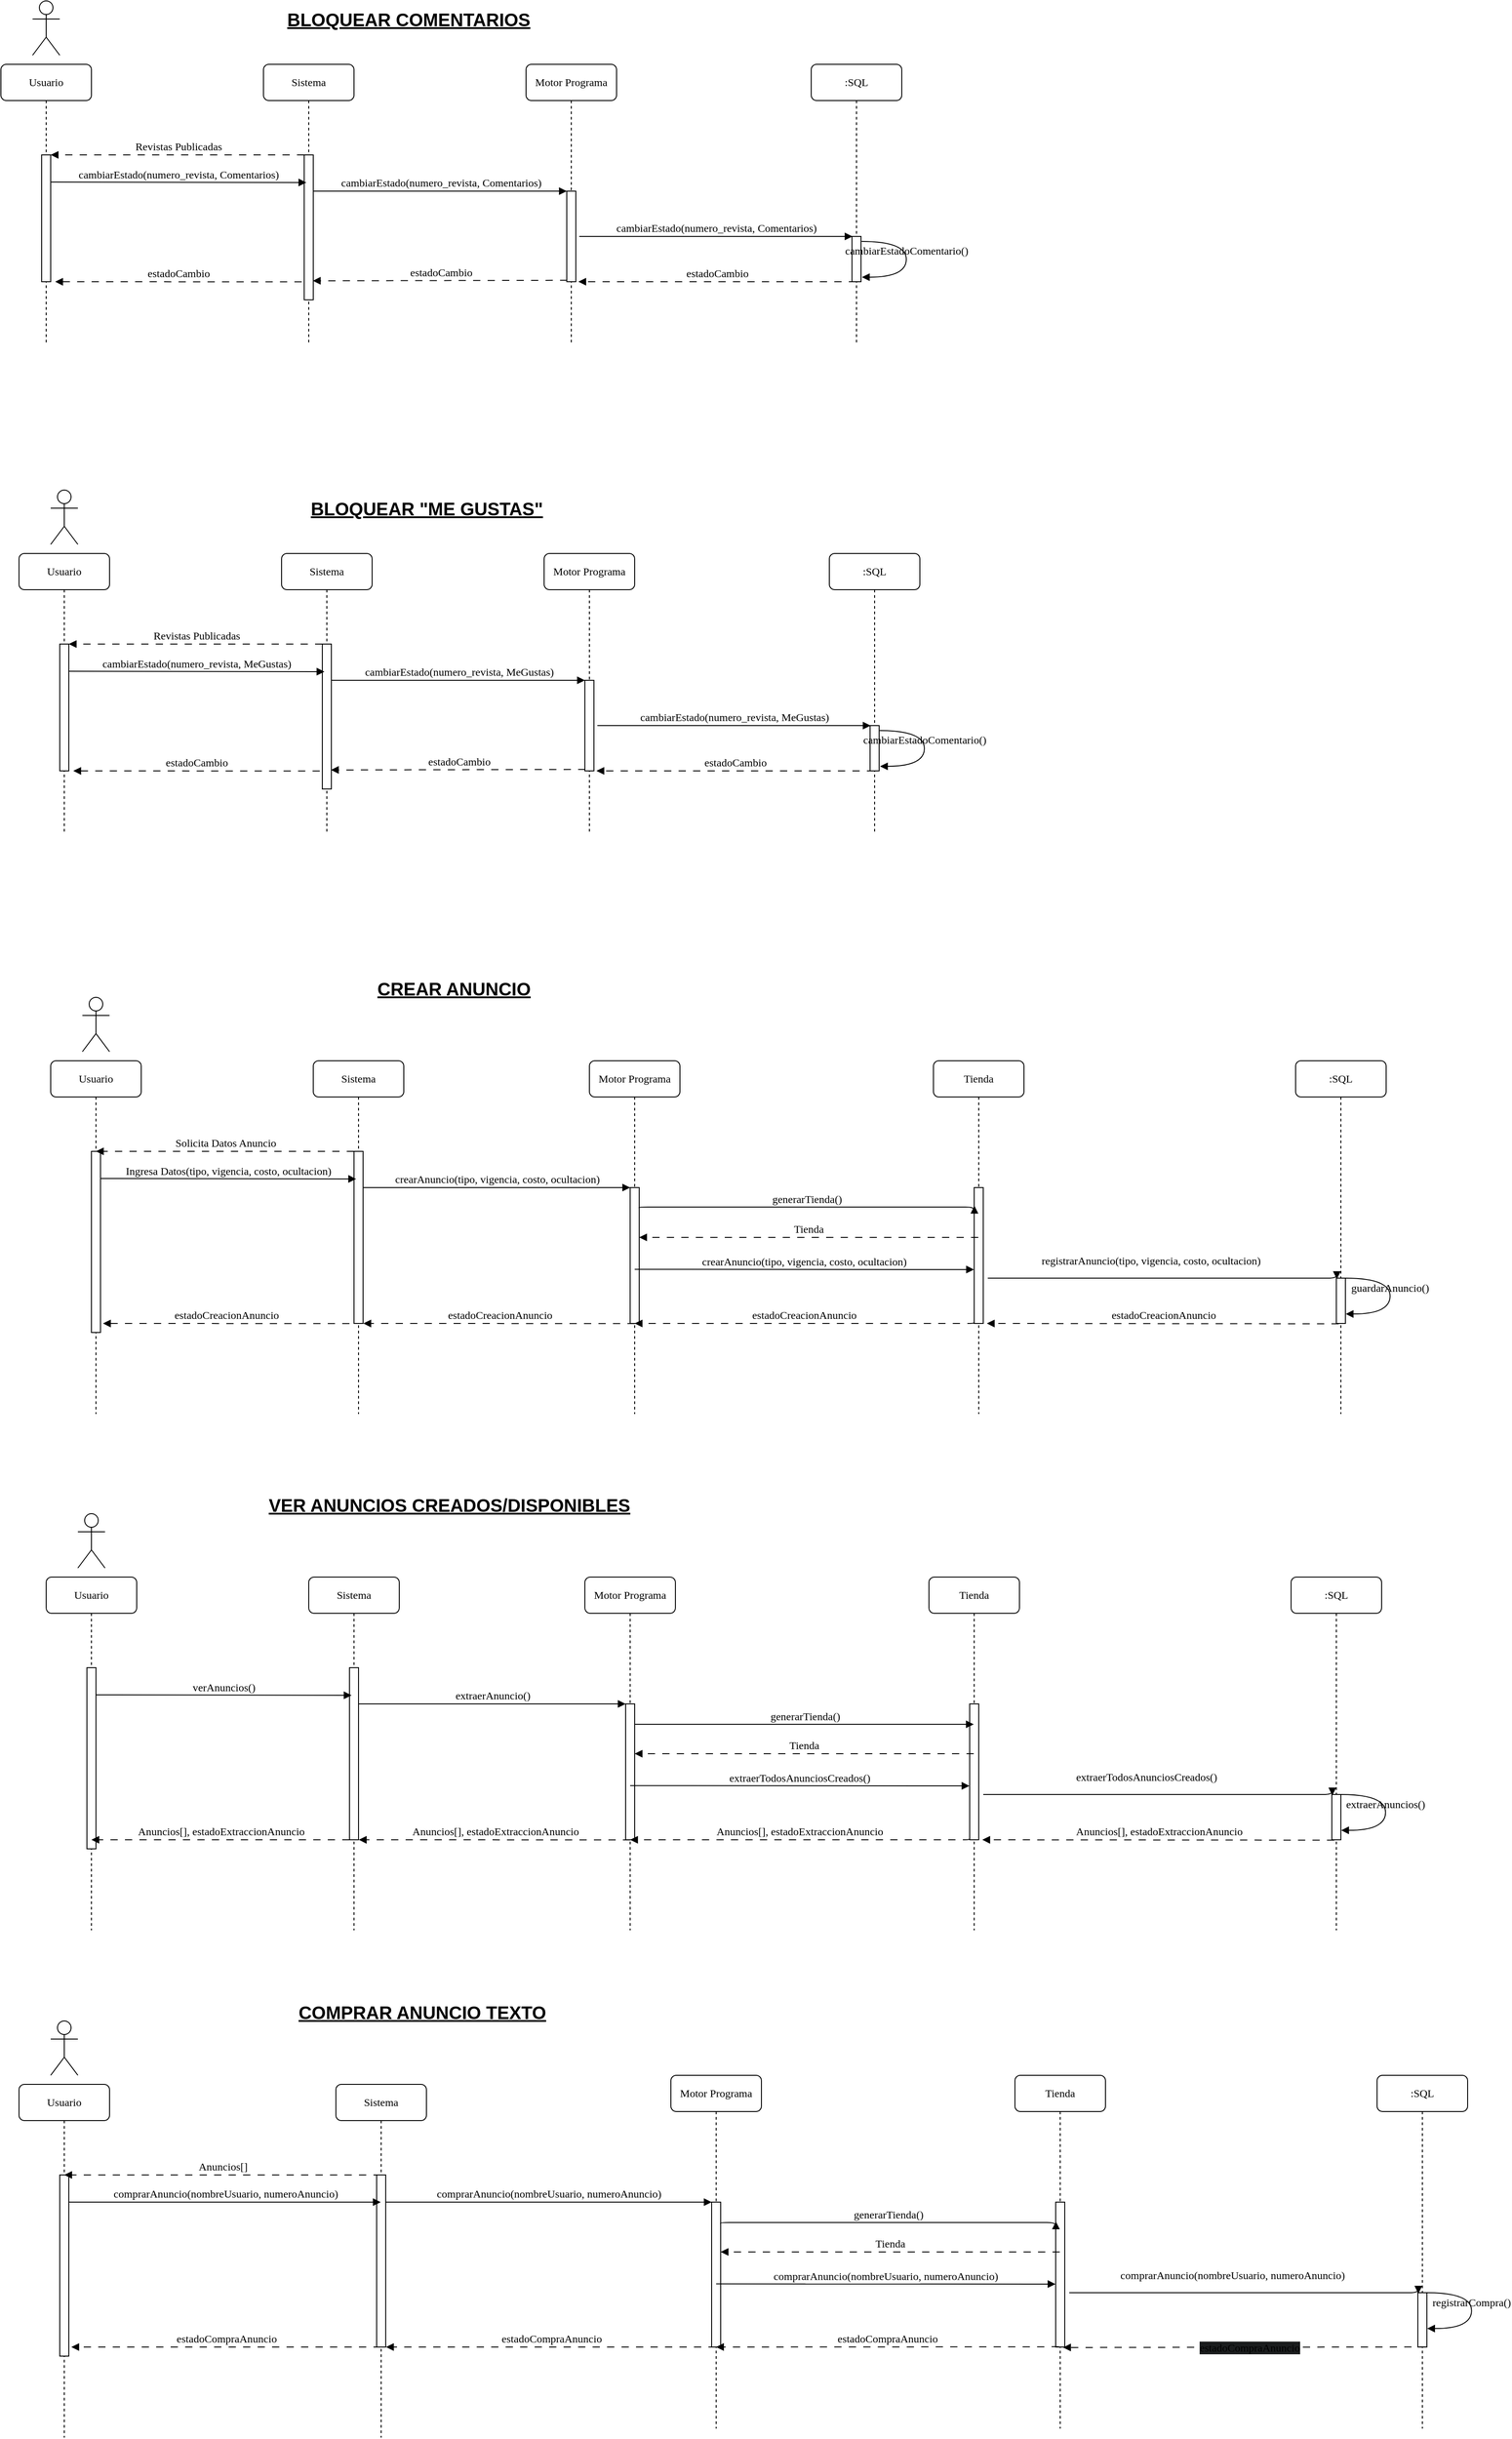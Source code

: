 <mxfile version="24.7.17">
  <diagram name="Page-1" id="2YBvvXClWsGukQMizWep">
    <mxGraphModel dx="1014" dy="479" grid="1" gridSize="10" guides="1" tooltips="1" connect="1" arrows="1" fold="1" page="1" pageScale="1" pageWidth="850" pageHeight="1100" math="0" shadow="0">
      <root>
        <mxCell id="0" />
        <mxCell id="1" parent="0" />
        <mxCell id="VUVvB3tDoe9H5WmILspa-20" value="Sistema" style="shape=umlLifeline;perimeter=lifelinePerimeter;whiteSpace=wrap;html=1;container=1;collapsible=0;recursiveResize=0;outlineConnect=0;rounded=1;shadow=0;comic=0;labelBackgroundColor=none;strokeWidth=1;fontFamily=Verdana;fontSize=12;align=center;" vertex="1" parent="1">
          <mxGeometry x="310" y="140" width="100" height="310" as="geometry" />
        </mxCell>
        <mxCell id="VUVvB3tDoe9H5WmILspa-21" value="" style="html=1;points=[];perimeter=orthogonalPerimeter;rounded=0;shadow=0;comic=0;labelBackgroundColor=none;strokeWidth=1;fontFamily=Verdana;fontSize=12;align=center;" vertex="1" parent="VUVvB3tDoe9H5WmILspa-20">
          <mxGeometry x="45" y="100" width="10" height="160" as="geometry" />
        </mxCell>
        <mxCell id="VUVvB3tDoe9H5WmILspa-23" value="Motor Programa" style="shape=umlLifeline;perimeter=lifelinePerimeter;whiteSpace=wrap;html=1;container=1;collapsible=0;recursiveResize=0;outlineConnect=0;rounded=1;shadow=0;comic=0;labelBackgroundColor=none;strokeWidth=1;fontFamily=Verdana;fontSize=12;align=center;" vertex="1" parent="1">
          <mxGeometry x="600" y="140" width="100" height="310" as="geometry" />
        </mxCell>
        <mxCell id="VUVvB3tDoe9H5WmILspa-24" value="" style="html=1;points=[];perimeter=orthogonalPerimeter;rounded=0;shadow=0;comic=0;labelBackgroundColor=none;strokeWidth=1;fontFamily=Verdana;fontSize=12;align=center;" vertex="1" parent="VUVvB3tDoe9H5WmILspa-23">
          <mxGeometry x="45" y="140" width="10" height="100" as="geometry" />
        </mxCell>
        <mxCell id="VUVvB3tDoe9H5WmILspa-25" value=":SQL" style="shape=umlLifeline;perimeter=lifelinePerimeter;whiteSpace=wrap;html=1;container=1;collapsible=0;recursiveResize=0;outlineConnect=0;rounded=1;shadow=0;comic=0;labelBackgroundColor=none;strokeWidth=1;fontFamily=Verdana;fontSize=12;align=center;" vertex="1" parent="1">
          <mxGeometry x="915" y="140" width="100" height="310" as="geometry" />
        </mxCell>
        <mxCell id="VUVvB3tDoe9H5WmILspa-26" value="" style="html=1;points=[];perimeter=orthogonalPerimeter;rounded=0;shadow=0;comic=0;labelBackgroundColor=none;strokeWidth=1;fontFamily=Verdana;fontSize=12;align=center;" vertex="1" parent="VUVvB3tDoe9H5WmILspa-25">
          <mxGeometry x="45" y="190" width="10" height="50" as="geometry" />
        </mxCell>
        <mxCell id="VUVvB3tDoe9H5WmILspa-27" value="cambiarEstadoComentario()" style="html=1;verticalAlign=bottom;endArrow=block;labelBackgroundColor=none;fontFamily=Verdana;fontSize=12;elbow=vertical;edgeStyle=orthogonalEdgeStyle;curved=1;exitX=1.066;exitY=0.713;exitPerimeter=0;" edge="1" parent="VUVvB3tDoe9H5WmILspa-25">
          <mxGeometry relative="1" as="geometry">
            <mxPoint x="55.66" y="195.45" as="sourcePoint" />
            <mxPoint x="56" y="235" as="targetPoint" />
            <Array as="points">
              <mxPoint x="105" y="195.54" />
              <mxPoint x="105" y="234.54" />
            </Array>
          </mxGeometry>
        </mxCell>
        <mxCell id="VUVvB3tDoe9H5WmILspa-28" value="Usuario" style="shape=umlLifeline;perimeter=lifelinePerimeter;whiteSpace=wrap;html=1;container=1;collapsible=0;recursiveResize=0;outlineConnect=0;rounded=1;shadow=0;comic=0;labelBackgroundColor=none;strokeWidth=1;fontFamily=Verdana;fontSize=12;align=center;" vertex="1" parent="1">
          <mxGeometry x="20" y="140" width="100" height="310" as="geometry" />
        </mxCell>
        <mxCell id="VUVvB3tDoe9H5WmILspa-29" value="" style="html=1;points=[];perimeter=orthogonalPerimeter;rounded=0;shadow=0;comic=0;labelBackgroundColor=none;strokeWidth=1;fontFamily=Verdana;fontSize=12;align=center;" vertex="1" parent="VUVvB3tDoe9H5WmILspa-28">
          <mxGeometry x="45" y="100" width="10" height="140" as="geometry" />
        </mxCell>
        <mxCell id="VUVvB3tDoe9H5WmILspa-30" value="cambiarEstado(numero_revista, Comentarios)" style="html=1;verticalAlign=bottom;endArrow=block;labelBackgroundColor=none;fontFamily=Verdana;fontSize=12;edgeStyle=elbowEdgeStyle;elbow=vertical;entryX=0.056;entryY=0.01;entryDx=0;entryDy=0;entryPerimeter=0;" edge="1" parent="1" target="VUVvB3tDoe9H5WmILspa-26">
          <mxGeometry relative="1" as="geometry">
            <mxPoint x="658.79" y="330" as="sourcePoint" />
            <Array as="points">
              <mxPoint x="663.79" y="330" />
            </Array>
            <mxPoint x="880" y="333" as="targetPoint" />
          </mxGeometry>
        </mxCell>
        <mxCell id="VUVvB3tDoe9H5WmILspa-31" value="cambiarEstado(numero_revista, Comentarios)" style="html=1;verticalAlign=bottom;endArrow=block;entryX=0;entryY=0;labelBackgroundColor=none;fontFamily=Verdana;fontSize=12;edgeStyle=elbowEdgeStyle;elbow=vertical;" edge="1" parent="1" source="VUVvB3tDoe9H5WmILspa-21" target="VUVvB3tDoe9H5WmILspa-24">
          <mxGeometry x="0.004" relative="1" as="geometry">
            <mxPoint x="440" y="260" as="sourcePoint" />
            <mxPoint as="offset" />
          </mxGeometry>
        </mxCell>
        <mxCell id="VUVvB3tDoe9H5WmILspa-32" value="" style="shape=umlActor;verticalLabelPosition=bottom;verticalAlign=top;html=1;outlineConnect=0;" vertex="1" parent="1">
          <mxGeometry x="55" y="70" width="30" height="60" as="geometry" />
        </mxCell>
        <mxCell id="VUVvB3tDoe9H5WmILspa-33" value="&lt;font style=&quot;font-size: 20px;&quot;&gt;&lt;b&gt;&lt;u&gt;BLOQUEAR COMENTARIOS&lt;/u&gt;&lt;/b&gt;&lt;/font&gt;" style="text;html=1;align=center;verticalAlign=middle;resizable=0;points=[];autosize=1;strokeColor=none;fillColor=none;" vertex="1" parent="1">
          <mxGeometry x="325" y="70" width="290" height="40" as="geometry" />
        </mxCell>
        <mxCell id="VUVvB3tDoe9H5WmILspa-34" value="Revistas Publicadas" style="html=1;verticalAlign=bottom;endArrow=block;labelBackgroundColor=none;fontFamily=Verdana;fontSize=12;edgeStyle=elbowEdgeStyle;elbow=vertical;exitX=0;exitY=0;exitDx=0;exitDy=0;dashed=1;dashPattern=8 8;" edge="1" parent="1" source="VUVvB3tDoe9H5WmILspa-21" target="VUVvB3tDoe9H5WmILspa-29">
          <mxGeometry x="-0.002" relative="1" as="geometry">
            <mxPoint x="230" y="250" as="targetPoint" />
            <mxPoint as="offset" />
          </mxGeometry>
        </mxCell>
        <mxCell id="VUVvB3tDoe9H5WmILspa-35" value="cambiarEstado(numero_revista, Comentarios)" style="html=1;verticalAlign=bottom;endArrow=block;labelBackgroundColor=none;fontFamily=Verdana;fontSize=12;edgeStyle=elbowEdgeStyle;elbow=vertical;entryX=0.771;entryY=0.067;entryDx=0;entryDy=0;entryPerimeter=0;exitX=0.771;exitY=0.067;exitDx=0;exitDy=0;exitPerimeter=0;" edge="1" parent="1">
          <mxGeometry x="0.002" relative="1" as="geometry">
            <mxPoint x="75.0" y="270" as="sourcePoint" />
            <mxPoint x="357.29" y="270.52" as="targetPoint" />
            <mxPoint as="offset" />
          </mxGeometry>
        </mxCell>
        <mxCell id="VUVvB3tDoe9H5WmILspa-36" value="estadoCambio" style="html=1;verticalAlign=bottom;endArrow=block;labelBackgroundColor=none;fontFamily=Verdana;fontSize=12;edgeStyle=elbowEdgeStyle;elbow=vertical;entryX=0.056;entryY=0.01;entryDx=0;entryDy=0;entryPerimeter=0;dashed=1;dashPattern=8 8;" edge="1" parent="1" source="VUVvB3tDoe9H5WmILspa-25">
          <mxGeometry relative="1" as="geometry">
            <mxPoint x="905" y="380" as="sourcePoint" />
            <Array as="points">
              <mxPoint x="662.79" y="380" />
            </Array>
            <mxPoint x="657.79" y="380" as="targetPoint" />
          </mxGeometry>
        </mxCell>
        <mxCell id="VUVvB3tDoe9H5WmILspa-37" value="estadoCambio" style="html=1;verticalAlign=bottom;endArrow=block;labelBackgroundColor=none;fontFamily=Verdana;fontSize=12;edgeStyle=elbowEdgeStyle;elbow=vertical;dashed=1;dashPattern=8 8;entryX=0.96;entryY=0.873;entryDx=0;entryDy=0;entryPerimeter=0;exitX=0.056;exitY=0.984;exitDx=0;exitDy=0;exitPerimeter=0;" edge="1" parent="1" source="VUVvB3tDoe9H5WmILspa-24" target="VUVvB3tDoe9H5WmILspa-21">
          <mxGeometry x="-0.003" relative="1" as="geometry">
            <mxPoint x="587.21" y="380" as="sourcePoint" />
            <Array as="points" />
            <mxPoint x="380" y="380" as="targetPoint" />
            <mxPoint as="offset" />
          </mxGeometry>
        </mxCell>
        <mxCell id="VUVvB3tDoe9H5WmILspa-38" value="estadoCambio" style="html=1;verticalAlign=bottom;endArrow=block;labelBackgroundColor=none;fontFamily=Verdana;fontSize=12;edgeStyle=elbowEdgeStyle;elbow=vertical;dashed=1;dashPattern=8 8;" edge="1" parent="1">
          <mxGeometry x="0.001" relative="1" as="geometry">
            <mxPoint x="352.21" y="380.14" as="sourcePoint" />
            <Array as="points">
              <mxPoint x="210" y="380" />
            </Array>
            <mxPoint x="80" y="380" as="targetPoint" />
            <mxPoint as="offset" />
          </mxGeometry>
        </mxCell>
        <mxCell id="VUVvB3tDoe9H5WmILspa-61" value="Sistema" style="shape=umlLifeline;perimeter=lifelinePerimeter;whiteSpace=wrap;html=1;container=1;collapsible=0;recursiveResize=0;outlineConnect=0;rounded=1;shadow=0;comic=0;labelBackgroundColor=none;strokeWidth=1;fontFamily=Verdana;fontSize=12;align=center;" vertex="1" parent="1">
          <mxGeometry x="365" y="1240" width="100" height="390" as="geometry" />
        </mxCell>
        <mxCell id="VUVvB3tDoe9H5WmILspa-62" value="" style="html=1;points=[];perimeter=orthogonalPerimeter;rounded=0;shadow=0;comic=0;labelBackgroundColor=none;strokeWidth=1;fontFamily=Verdana;fontSize=12;align=center;" vertex="1" parent="VUVvB3tDoe9H5WmILspa-61">
          <mxGeometry x="45" y="100" width="10" height="190" as="geometry" />
        </mxCell>
        <mxCell id="VUVvB3tDoe9H5WmILspa-64" value="Motor Programa" style="shape=umlLifeline;perimeter=lifelinePerimeter;whiteSpace=wrap;html=1;container=1;collapsible=0;recursiveResize=0;outlineConnect=0;rounded=1;shadow=0;comic=0;labelBackgroundColor=none;strokeWidth=1;fontFamily=Verdana;fontSize=12;align=center;" vertex="1" parent="1">
          <mxGeometry x="670" y="1240" width="100" height="390" as="geometry" />
        </mxCell>
        <mxCell id="VUVvB3tDoe9H5WmILspa-65" value="" style="html=1;points=[];perimeter=orthogonalPerimeter;rounded=0;shadow=0;comic=0;labelBackgroundColor=none;strokeWidth=1;fontFamily=Verdana;fontSize=12;align=center;" vertex="1" parent="VUVvB3tDoe9H5WmILspa-64">
          <mxGeometry x="45" y="140" width="10" height="150" as="geometry" />
        </mxCell>
        <mxCell id="VUVvB3tDoe9H5WmILspa-67" value=":SQL" style="shape=umlLifeline;perimeter=lifelinePerimeter;whiteSpace=wrap;html=1;container=1;collapsible=0;recursiveResize=0;outlineConnect=0;rounded=1;shadow=0;comic=0;labelBackgroundColor=none;strokeWidth=1;fontFamily=Verdana;fontSize=12;align=center;" vertex="1" parent="1">
          <mxGeometry x="1450" y="1240" width="100" height="390" as="geometry" />
        </mxCell>
        <mxCell id="VUVvB3tDoe9H5WmILspa-68" value="" style="html=1;points=[];perimeter=orthogonalPerimeter;rounded=0;shadow=0;comic=0;labelBackgroundColor=none;strokeWidth=1;fontFamily=Verdana;fontSize=12;align=center;" vertex="1" parent="VUVvB3tDoe9H5WmILspa-67">
          <mxGeometry x="45" y="240" width="10" height="50" as="geometry" />
        </mxCell>
        <mxCell id="VUVvB3tDoe9H5WmILspa-69" value="guardarAnuncio()" style="html=1;verticalAlign=bottom;endArrow=block;labelBackgroundColor=none;fontFamily=Verdana;fontSize=12;elbow=vertical;edgeStyle=orthogonalEdgeStyle;curved=1;exitX=1.066;exitY=0.713;exitPerimeter=0;" edge="1" parent="VUVvB3tDoe9H5WmILspa-67">
          <mxGeometry relative="1" as="geometry">
            <mxPoint x="55.0" y="240.0" as="sourcePoint" />
            <mxPoint x="55.34" y="279.55" as="targetPoint" />
            <Array as="points">
              <mxPoint x="104.34" y="240.09" />
              <mxPoint x="104.34" y="279.09" />
            </Array>
          </mxGeometry>
        </mxCell>
        <mxCell id="VUVvB3tDoe9H5WmILspa-70" value="Usuario" style="shape=umlLifeline;perimeter=lifelinePerimeter;whiteSpace=wrap;html=1;container=1;collapsible=0;recursiveResize=0;outlineConnect=0;rounded=1;shadow=0;comic=0;labelBackgroundColor=none;strokeWidth=1;fontFamily=Verdana;fontSize=12;align=center;" vertex="1" parent="1">
          <mxGeometry x="75" y="1240" width="100" height="390" as="geometry" />
        </mxCell>
        <mxCell id="VUVvB3tDoe9H5WmILspa-71" value="" style="html=1;points=[];perimeter=orthogonalPerimeter;rounded=0;shadow=0;comic=0;labelBackgroundColor=none;strokeWidth=1;fontFamily=Verdana;fontSize=12;align=center;" vertex="1" parent="VUVvB3tDoe9H5WmILspa-70">
          <mxGeometry x="45" y="100" width="10" height="200" as="geometry" />
        </mxCell>
        <mxCell id="VUVvB3tDoe9H5WmILspa-72" value="registrarAnuncio(tipo, vigencia, costo, ocultacion)" style="html=1;verticalAlign=bottom;endArrow=block;labelBackgroundColor=none;fontFamily=Verdana;fontSize=12;edgeStyle=elbowEdgeStyle;elbow=vertical;entryX=0.056;entryY=0.01;entryDx=0;entryDy=0;entryPerimeter=0;" edge="1" parent="1">
          <mxGeometry x="-0.068" y="10" relative="1" as="geometry">
            <mxPoint x="1110" y="1480" as="sourcePoint" />
            <Array as="points">
              <mxPoint x="843.79" y="1480" />
            </Array>
            <mxPoint x="1495.56" y="1481.0" as="targetPoint" />
            <mxPoint as="offset" />
          </mxGeometry>
        </mxCell>
        <mxCell id="VUVvB3tDoe9H5WmILspa-73" value="crearAnuncio(tipo, vigencia, costo, ocultacion)" style="html=1;verticalAlign=bottom;endArrow=block;entryX=0;entryY=0;labelBackgroundColor=none;fontFamily=Verdana;fontSize=12;edgeStyle=elbowEdgeStyle;elbow=vertical;" edge="1" parent="1" source="VUVvB3tDoe9H5WmILspa-62" target="VUVvB3tDoe9H5WmILspa-65">
          <mxGeometry relative="1" as="geometry">
            <mxPoint x="495" y="1360" as="sourcePoint" />
          </mxGeometry>
        </mxCell>
        <mxCell id="VUVvB3tDoe9H5WmILspa-74" value="" style="shape=umlActor;verticalLabelPosition=bottom;verticalAlign=top;html=1;outlineConnect=0;" vertex="1" parent="1">
          <mxGeometry x="110" y="1170" width="30" height="60" as="geometry" />
        </mxCell>
        <mxCell id="VUVvB3tDoe9H5WmILspa-76" value="Ingresa Datos(tipo, vigencia, costo, ocultacion)" style="html=1;verticalAlign=bottom;endArrow=block;labelBackgroundColor=none;fontFamily=Verdana;fontSize=12;edgeStyle=elbowEdgeStyle;elbow=vertical;entryX=0.771;entryY=0.067;entryDx=0;entryDy=0;entryPerimeter=0;exitX=0.771;exitY=0.067;exitDx=0;exitDy=0;exitPerimeter=0;" edge="1" parent="1">
          <mxGeometry x="0.002" relative="1" as="geometry">
            <mxPoint x="130" y="1370" as="sourcePoint" />
            <mxPoint x="412.29" y="1370.52" as="targetPoint" />
            <mxPoint as="offset" />
          </mxGeometry>
        </mxCell>
        <mxCell id="VUVvB3tDoe9H5WmILspa-77" value="&lt;font style=&quot;font-size: 20px;&quot;&gt;&lt;b&gt;&lt;u&gt;CREAR ANUNCIO&lt;/u&gt;&lt;/b&gt;&lt;/font&gt;" style="text;html=1;align=center;verticalAlign=middle;resizable=0;points=[];autosize=1;strokeColor=none;fillColor=none;" vertex="1" parent="1">
          <mxGeometry x="425" y="1140" width="190" height="40" as="geometry" />
        </mxCell>
        <mxCell id="VUVvB3tDoe9H5WmILspa-81" value="Tienda" style="shape=umlLifeline;perimeter=lifelinePerimeter;whiteSpace=wrap;html=1;container=1;collapsible=0;recursiveResize=0;outlineConnect=0;rounded=1;shadow=0;comic=0;labelBackgroundColor=none;strokeWidth=1;fontFamily=Verdana;fontSize=12;align=center;" vertex="1" parent="1">
          <mxGeometry x="1050" y="1240" width="100" height="390" as="geometry" />
        </mxCell>
        <mxCell id="VUVvB3tDoe9H5WmILspa-82" value="" style="html=1;points=[];perimeter=orthogonalPerimeter;rounded=0;shadow=0;comic=0;labelBackgroundColor=none;strokeWidth=1;fontFamily=Verdana;fontSize=12;align=center;" vertex="1" parent="VUVvB3tDoe9H5WmILspa-81">
          <mxGeometry x="45" y="140" width="10" height="150" as="geometry" />
        </mxCell>
        <mxCell id="VUVvB3tDoe9H5WmILspa-86" value="estadoCreacionAnuncio" style="html=1;verticalAlign=bottom;endArrow=block;labelBackgroundColor=none;fontFamily=Verdana;fontSize=12;edgeStyle=elbowEdgeStyle;elbow=vertical;dashed=1;dashPattern=8 8;exitX=0.263;exitY=1.008;exitDx=0;exitDy=0;exitPerimeter=0;" edge="1" parent="VUVvB3tDoe9H5WmILspa-81" source="VUVvB3tDoe9H5WmILspa-68">
          <mxGeometry relative="1" as="geometry">
            <mxPoint x="295" y="300" as="sourcePoint" />
            <Array as="points">
              <mxPoint x="-208.21" y="290" />
            </Array>
            <mxPoint x="59" y="290" as="targetPoint" />
          </mxGeometry>
        </mxCell>
        <mxCell id="VUVvB3tDoe9H5WmILspa-114" value="generarTienda()" style="html=1;verticalAlign=bottom;endArrow=block;entryX=0.026;entryY=0.134;labelBackgroundColor=none;fontFamily=Verdana;fontSize=12;edgeStyle=elbowEdgeStyle;elbow=vertical;entryDx=0;entryDy=0;entryPerimeter=0;exitX=0.979;exitY=0.15;exitDx=0;exitDy=0;exitPerimeter=0;" edge="1" parent="1" source="VUVvB3tDoe9H5WmILspa-65" target="VUVvB3tDoe9H5WmILspa-82">
          <mxGeometry relative="1" as="geometry">
            <mxPoint x="700" y="1394.83" as="sourcePoint" />
            <mxPoint x="920" y="1394.83" as="targetPoint" />
          </mxGeometry>
        </mxCell>
        <mxCell id="VUVvB3tDoe9H5WmILspa-115" value="crearAnuncio(tipo, vigencia, costo, ocultacion)" style="html=1;verticalAlign=bottom;endArrow=block;labelBackgroundColor=none;fontFamily=Verdana;fontSize=12;edgeStyle=elbowEdgeStyle;elbow=vertical;exitX=0.979;exitY=0.15;exitDx=0;exitDy=0;exitPerimeter=0;entryX=-0.028;entryY=0.614;entryDx=0;entryDy=0;entryPerimeter=0;" edge="1" parent="1">
          <mxGeometry relative="1" as="geometry">
            <mxPoint x="720" y="1470.27" as="sourcePoint" />
            <mxPoint x="1094.72" y="1470.37" as="targetPoint" />
          </mxGeometry>
        </mxCell>
        <mxCell id="VUVvB3tDoe9H5WmILspa-120" value="Sistema" style="shape=umlLifeline;perimeter=lifelinePerimeter;whiteSpace=wrap;html=1;container=1;collapsible=0;recursiveResize=0;outlineConnect=0;rounded=1;shadow=0;comic=0;labelBackgroundColor=none;strokeWidth=1;fontFamily=Verdana;fontSize=12;align=center;" vertex="1" parent="1">
          <mxGeometry x="330" y="680" width="100" height="310" as="geometry" />
        </mxCell>
        <mxCell id="VUVvB3tDoe9H5WmILspa-121" value="" style="html=1;points=[];perimeter=orthogonalPerimeter;rounded=0;shadow=0;comic=0;labelBackgroundColor=none;strokeWidth=1;fontFamily=Verdana;fontSize=12;align=center;" vertex="1" parent="VUVvB3tDoe9H5WmILspa-120">
          <mxGeometry x="45" y="100" width="10" height="160" as="geometry" />
        </mxCell>
        <mxCell id="VUVvB3tDoe9H5WmILspa-122" value="Motor Programa" style="shape=umlLifeline;perimeter=lifelinePerimeter;whiteSpace=wrap;html=1;container=1;collapsible=0;recursiveResize=0;outlineConnect=0;rounded=1;shadow=0;comic=0;labelBackgroundColor=none;strokeWidth=1;fontFamily=Verdana;fontSize=12;align=center;" vertex="1" parent="1">
          <mxGeometry x="620" y="680" width="100" height="310" as="geometry" />
        </mxCell>
        <mxCell id="VUVvB3tDoe9H5WmILspa-123" value="" style="html=1;points=[];perimeter=orthogonalPerimeter;rounded=0;shadow=0;comic=0;labelBackgroundColor=none;strokeWidth=1;fontFamily=Verdana;fontSize=12;align=center;" vertex="1" parent="VUVvB3tDoe9H5WmILspa-122">
          <mxGeometry x="45" y="140" width="10" height="100" as="geometry" />
        </mxCell>
        <mxCell id="VUVvB3tDoe9H5WmILspa-124" value=":SQL" style="shape=umlLifeline;perimeter=lifelinePerimeter;whiteSpace=wrap;html=1;container=1;collapsible=0;recursiveResize=0;outlineConnect=0;rounded=1;shadow=0;comic=0;labelBackgroundColor=none;strokeWidth=1;fontFamily=Verdana;fontSize=12;align=center;" vertex="1" parent="1">
          <mxGeometry x="935" y="680" width="100" height="310" as="geometry" />
        </mxCell>
        <mxCell id="VUVvB3tDoe9H5WmILspa-125" value="" style="html=1;points=[];perimeter=orthogonalPerimeter;rounded=0;shadow=0;comic=0;labelBackgroundColor=none;strokeWidth=1;fontFamily=Verdana;fontSize=12;align=center;" vertex="1" parent="VUVvB3tDoe9H5WmILspa-124">
          <mxGeometry x="45" y="190" width="10" height="50" as="geometry" />
        </mxCell>
        <mxCell id="VUVvB3tDoe9H5WmILspa-126" value="cambiarEstadoComentario()" style="html=1;verticalAlign=bottom;endArrow=block;labelBackgroundColor=none;fontFamily=Verdana;fontSize=12;elbow=vertical;edgeStyle=orthogonalEdgeStyle;curved=1;exitX=1.066;exitY=0.713;exitPerimeter=0;" edge="1" parent="VUVvB3tDoe9H5WmILspa-124">
          <mxGeometry relative="1" as="geometry">
            <mxPoint x="55.66" y="195.45" as="sourcePoint" />
            <mxPoint x="56" y="235" as="targetPoint" />
            <Array as="points">
              <mxPoint x="105" y="195.54" />
              <mxPoint x="105" y="234.54" />
            </Array>
          </mxGeometry>
        </mxCell>
        <mxCell id="VUVvB3tDoe9H5WmILspa-127" value="Usuario" style="shape=umlLifeline;perimeter=lifelinePerimeter;whiteSpace=wrap;html=1;container=1;collapsible=0;recursiveResize=0;outlineConnect=0;rounded=1;shadow=0;comic=0;labelBackgroundColor=none;strokeWidth=1;fontFamily=Verdana;fontSize=12;align=center;" vertex="1" parent="1">
          <mxGeometry x="40" y="680" width="100" height="310" as="geometry" />
        </mxCell>
        <mxCell id="VUVvB3tDoe9H5WmILspa-128" value="" style="html=1;points=[];perimeter=orthogonalPerimeter;rounded=0;shadow=0;comic=0;labelBackgroundColor=none;strokeWidth=1;fontFamily=Verdana;fontSize=12;align=center;" vertex="1" parent="VUVvB3tDoe9H5WmILspa-127">
          <mxGeometry x="45" y="100" width="10" height="140" as="geometry" />
        </mxCell>
        <mxCell id="VUVvB3tDoe9H5WmILspa-129" value="cambiarEstado(numero_revista, MeGustas)" style="html=1;verticalAlign=bottom;endArrow=block;labelBackgroundColor=none;fontFamily=Verdana;fontSize=12;edgeStyle=elbowEdgeStyle;elbow=vertical;entryX=0.056;entryY=0.01;entryDx=0;entryDy=0;entryPerimeter=0;" edge="1" parent="1" target="VUVvB3tDoe9H5WmILspa-125">
          <mxGeometry relative="1" as="geometry">
            <mxPoint x="678.79" y="870" as="sourcePoint" />
            <Array as="points">
              <mxPoint x="683.79" y="870" />
            </Array>
            <mxPoint x="900" y="873" as="targetPoint" />
          </mxGeometry>
        </mxCell>
        <mxCell id="VUVvB3tDoe9H5WmILspa-130" value="cambiarEstado(numero_revista, MeGustas)" style="html=1;verticalAlign=bottom;endArrow=block;entryX=0;entryY=0;labelBackgroundColor=none;fontFamily=Verdana;fontSize=12;edgeStyle=elbowEdgeStyle;elbow=vertical;" edge="1" parent="1" source="VUVvB3tDoe9H5WmILspa-121" target="VUVvB3tDoe9H5WmILspa-123">
          <mxGeometry x="0.004" relative="1" as="geometry">
            <mxPoint x="460" y="800" as="sourcePoint" />
            <mxPoint as="offset" />
          </mxGeometry>
        </mxCell>
        <mxCell id="VUVvB3tDoe9H5WmILspa-131" value="" style="shape=umlActor;verticalLabelPosition=bottom;verticalAlign=top;html=1;outlineConnect=0;" vertex="1" parent="1">
          <mxGeometry x="75" y="610" width="30" height="60" as="geometry" />
        </mxCell>
        <mxCell id="VUVvB3tDoe9H5WmILspa-132" value="&lt;font style=&quot;font-size: 20px;&quot;&gt;&lt;b&gt;&lt;u&gt;BLOQUEAR &quot;ME GUSTAS&quot;&lt;/u&gt;&lt;/b&gt;&lt;/font&gt;" style="text;html=1;align=center;verticalAlign=middle;resizable=0;points=[];autosize=1;strokeColor=none;fillColor=none;" vertex="1" parent="1">
          <mxGeometry x="350" y="610" width="280" height="40" as="geometry" />
        </mxCell>
        <mxCell id="VUVvB3tDoe9H5WmILspa-133" value="Revistas Publicadas" style="html=1;verticalAlign=bottom;endArrow=block;labelBackgroundColor=none;fontFamily=Verdana;fontSize=12;edgeStyle=elbowEdgeStyle;elbow=vertical;exitX=0;exitY=0;exitDx=0;exitDy=0;dashed=1;dashPattern=8 8;" edge="1" parent="1" source="VUVvB3tDoe9H5WmILspa-121" target="VUVvB3tDoe9H5WmILspa-128">
          <mxGeometry x="-0.002" relative="1" as="geometry">
            <mxPoint x="250" y="790" as="targetPoint" />
            <mxPoint as="offset" />
          </mxGeometry>
        </mxCell>
        <mxCell id="VUVvB3tDoe9H5WmILspa-134" value="cambiarEstado(numero_revista, MeGustas)" style="html=1;verticalAlign=bottom;endArrow=block;labelBackgroundColor=none;fontFamily=Verdana;fontSize=12;edgeStyle=elbowEdgeStyle;elbow=vertical;entryX=0.771;entryY=0.067;entryDx=0;entryDy=0;entryPerimeter=0;exitX=0.771;exitY=0.067;exitDx=0;exitDy=0;exitPerimeter=0;" edge="1" parent="1">
          <mxGeometry x="0.002" relative="1" as="geometry">
            <mxPoint x="95.0" y="810" as="sourcePoint" />
            <mxPoint x="377.29" y="810.52" as="targetPoint" />
            <mxPoint as="offset" />
          </mxGeometry>
        </mxCell>
        <mxCell id="VUVvB3tDoe9H5WmILspa-135" value="estadoCambio" style="html=1;verticalAlign=bottom;endArrow=block;labelBackgroundColor=none;fontFamily=Verdana;fontSize=12;edgeStyle=elbowEdgeStyle;elbow=vertical;entryX=0.056;entryY=0.01;entryDx=0;entryDy=0;entryPerimeter=0;dashed=1;dashPattern=8 8;" edge="1" parent="1" source="VUVvB3tDoe9H5WmILspa-124">
          <mxGeometry relative="1" as="geometry">
            <mxPoint x="925" y="920" as="sourcePoint" />
            <Array as="points">
              <mxPoint x="682.79" y="920" />
            </Array>
            <mxPoint x="677.79" y="920" as="targetPoint" />
          </mxGeometry>
        </mxCell>
        <mxCell id="VUVvB3tDoe9H5WmILspa-136" value="estadoCambio" style="html=1;verticalAlign=bottom;endArrow=block;labelBackgroundColor=none;fontFamily=Verdana;fontSize=12;edgeStyle=elbowEdgeStyle;elbow=vertical;dashed=1;dashPattern=8 8;entryX=0.96;entryY=0.873;entryDx=0;entryDy=0;entryPerimeter=0;exitX=0.056;exitY=0.984;exitDx=0;exitDy=0;exitPerimeter=0;" edge="1" parent="1" source="VUVvB3tDoe9H5WmILspa-123" target="VUVvB3tDoe9H5WmILspa-121">
          <mxGeometry x="-0.003" relative="1" as="geometry">
            <mxPoint x="607.21" y="920" as="sourcePoint" />
            <Array as="points" />
            <mxPoint x="400" y="920" as="targetPoint" />
            <mxPoint as="offset" />
          </mxGeometry>
        </mxCell>
        <mxCell id="VUVvB3tDoe9H5WmILspa-137" value="estadoCambio" style="html=1;verticalAlign=bottom;endArrow=block;labelBackgroundColor=none;fontFamily=Verdana;fontSize=12;edgeStyle=elbowEdgeStyle;elbow=vertical;dashed=1;dashPattern=8 8;" edge="1" parent="1">
          <mxGeometry x="0.001" relative="1" as="geometry">
            <mxPoint x="372.21" y="920.14" as="sourcePoint" />
            <Array as="points">
              <mxPoint x="230" y="920" />
            </Array>
            <mxPoint x="100" y="920" as="targetPoint" />
            <mxPoint as="offset" />
          </mxGeometry>
        </mxCell>
        <mxCell id="VUVvB3tDoe9H5WmILspa-138" value="Solicita Datos Anuncio" style="html=1;verticalAlign=bottom;endArrow=block;labelBackgroundColor=none;fontFamily=Verdana;fontSize=12;edgeStyle=elbowEdgeStyle;elbow=vertical;exitX=0;exitY=0;exitDx=0;exitDy=0;dashed=1;dashPattern=8 8;" edge="1" parent="1">
          <mxGeometry relative="1" as="geometry">
            <mxPoint x="125" y="1340" as="targetPoint" />
            <mxPoint x="410" y="1340" as="sourcePoint" />
          </mxGeometry>
        </mxCell>
        <mxCell id="VUVvB3tDoe9H5WmILspa-66" value="Tienda" style="html=1;verticalAlign=bottom;endArrow=block;labelBackgroundColor=none;fontFamily=Verdana;fontSize=12;edgeStyle=elbowEdgeStyle;elbow=vertical;dashed=1;dashPattern=8 8;entryX=0.957;entryY=0.802;entryDx=0;entryDy=0;entryPerimeter=0;" edge="1" parent="1" source="VUVvB3tDoe9H5WmILspa-81">
          <mxGeometry relative="1" as="geometry">
            <mxPoint x="935.43" y="1434.47" as="sourcePoint" />
            <mxPoint x="725.0" y="1434.77" as="targetPoint" />
          </mxGeometry>
        </mxCell>
        <mxCell id="VUVvB3tDoe9H5WmILspa-83" value="estadoCreacionAnuncio" style="html=1;verticalAlign=bottom;endArrow=block;labelBackgroundColor=none;fontFamily=Verdana;fontSize=12;edgeStyle=elbowEdgeStyle;elbow=vertical;dashed=1;dashPattern=8 8;" edge="1" parent="1">
          <mxGeometry x="-0.001" relative="1" as="geometry">
            <mxPoint x="405.0" y="1530.14" as="sourcePoint" />
            <Array as="points">
              <mxPoint x="262.79" y="1530" />
            </Array>
            <mxPoint x="132.79" y="1530" as="targetPoint" />
            <mxPoint as="offset" />
          </mxGeometry>
        </mxCell>
        <mxCell id="VUVvB3tDoe9H5WmILspa-84" value="estadoCreacionAnuncio" style="html=1;verticalAlign=bottom;endArrow=block;labelBackgroundColor=none;fontFamily=Verdana;fontSize=12;edgeStyle=elbowEdgeStyle;elbow=vertical;dashed=1;dashPattern=8 8;entryX=0.986;entryY=0.947;entryDx=0;entryDy=0;entryPerimeter=0;" edge="1" parent="1">
          <mxGeometry x="-0.001" relative="1" as="geometry">
            <mxPoint x="720.0" y="1530.123" as="sourcePoint" />
            <Array as="points" />
            <mxPoint x="420.36" y="1530" as="targetPoint" />
            <mxPoint as="offset" />
          </mxGeometry>
        </mxCell>
        <mxCell id="VUVvB3tDoe9H5WmILspa-85" value="estadoCreacionAnuncio" style="html=1;verticalAlign=bottom;endArrow=block;labelBackgroundColor=none;fontFamily=Verdana;fontSize=12;edgeStyle=elbowEdgeStyle;elbow=vertical;dashed=1;dashPattern=8 8;exitX=-0.028;exitY=0.993;exitDx=0;exitDy=0;exitPerimeter=0;" edge="1" parent="1" source="VUVvB3tDoe9H5WmILspa-82" target="VUVvB3tDoe9H5WmILspa-64">
          <mxGeometry x="0.002" relative="1" as="geometry">
            <mxPoint x="1094" y="1540" as="sourcePoint" />
            <Array as="points">
              <mxPoint x="1089" y="1530" />
            </Array>
            <mxPoint x="884" y="1530" as="targetPoint" />
            <mxPoint as="offset" />
          </mxGeometry>
        </mxCell>
        <mxCell id="VUVvB3tDoe9H5WmILspa-139" value="Sistema" style="shape=umlLifeline;perimeter=lifelinePerimeter;whiteSpace=wrap;html=1;container=1;collapsible=0;recursiveResize=0;outlineConnect=0;rounded=1;shadow=0;comic=0;labelBackgroundColor=none;strokeWidth=1;fontFamily=Verdana;fontSize=12;align=center;" vertex="1" parent="1">
          <mxGeometry x="360" y="1810" width="100" height="390" as="geometry" />
        </mxCell>
        <mxCell id="VUVvB3tDoe9H5WmILspa-140" value="" style="html=1;points=[];perimeter=orthogonalPerimeter;rounded=0;shadow=0;comic=0;labelBackgroundColor=none;strokeWidth=1;fontFamily=Verdana;fontSize=12;align=center;" vertex="1" parent="VUVvB3tDoe9H5WmILspa-139">
          <mxGeometry x="45" y="100" width="10" height="190" as="geometry" />
        </mxCell>
        <mxCell id="VUVvB3tDoe9H5WmILspa-141" value="Motor Programa" style="shape=umlLifeline;perimeter=lifelinePerimeter;whiteSpace=wrap;html=1;container=1;collapsible=0;recursiveResize=0;outlineConnect=0;rounded=1;shadow=0;comic=0;labelBackgroundColor=none;strokeWidth=1;fontFamily=Verdana;fontSize=12;align=center;" vertex="1" parent="1">
          <mxGeometry x="665" y="1810" width="100" height="390" as="geometry" />
        </mxCell>
        <mxCell id="VUVvB3tDoe9H5WmILspa-142" value="" style="html=1;points=[];perimeter=orthogonalPerimeter;rounded=0;shadow=0;comic=0;labelBackgroundColor=none;strokeWidth=1;fontFamily=Verdana;fontSize=12;align=center;" vertex="1" parent="VUVvB3tDoe9H5WmILspa-141">
          <mxGeometry x="45" y="140" width="10" height="150" as="geometry" />
        </mxCell>
        <mxCell id="VUVvB3tDoe9H5WmILspa-143" value=":SQL" style="shape=umlLifeline;perimeter=lifelinePerimeter;whiteSpace=wrap;html=1;container=1;collapsible=0;recursiveResize=0;outlineConnect=0;rounded=1;shadow=0;comic=0;labelBackgroundColor=none;strokeWidth=1;fontFamily=Verdana;fontSize=12;align=center;" vertex="1" parent="1">
          <mxGeometry x="1445" y="1810" width="100" height="390" as="geometry" />
        </mxCell>
        <mxCell id="VUVvB3tDoe9H5WmILspa-144" value="" style="html=1;points=[];perimeter=orthogonalPerimeter;rounded=0;shadow=0;comic=0;labelBackgroundColor=none;strokeWidth=1;fontFamily=Verdana;fontSize=12;align=center;" vertex="1" parent="VUVvB3tDoe9H5WmILspa-143">
          <mxGeometry x="45" y="240" width="10" height="50" as="geometry" />
        </mxCell>
        <mxCell id="VUVvB3tDoe9H5WmILspa-145" value="extraerAnuncios()" style="html=1;verticalAlign=bottom;endArrow=block;labelBackgroundColor=none;fontFamily=Verdana;fontSize=12;elbow=vertical;edgeStyle=orthogonalEdgeStyle;curved=1;exitX=1.066;exitY=0.713;exitPerimeter=0;" edge="1" parent="VUVvB3tDoe9H5WmILspa-143">
          <mxGeometry relative="1" as="geometry">
            <mxPoint x="55.0" y="240.0" as="sourcePoint" />
            <mxPoint x="55.34" y="279.55" as="targetPoint" />
            <Array as="points">
              <mxPoint x="104.34" y="240.09" />
              <mxPoint x="104.34" y="279.09" />
            </Array>
          </mxGeometry>
        </mxCell>
        <mxCell id="VUVvB3tDoe9H5WmILspa-146" value="Usuario" style="shape=umlLifeline;perimeter=lifelinePerimeter;whiteSpace=wrap;html=1;container=1;collapsible=0;recursiveResize=0;outlineConnect=0;rounded=1;shadow=0;comic=0;labelBackgroundColor=none;strokeWidth=1;fontFamily=Verdana;fontSize=12;align=center;" vertex="1" parent="1">
          <mxGeometry x="70" y="1810" width="100" height="390" as="geometry" />
        </mxCell>
        <mxCell id="VUVvB3tDoe9H5WmILspa-147" value="" style="html=1;points=[];perimeter=orthogonalPerimeter;rounded=0;shadow=0;comic=0;labelBackgroundColor=none;strokeWidth=1;fontFamily=Verdana;fontSize=12;align=center;" vertex="1" parent="VUVvB3tDoe9H5WmILspa-146">
          <mxGeometry x="45" y="100" width="10" height="200" as="geometry" />
        </mxCell>
        <mxCell id="VUVvB3tDoe9H5WmILspa-148" value="extraerTodosAnunciosCreados()" style="html=1;verticalAlign=bottom;endArrow=block;labelBackgroundColor=none;fontFamily=Verdana;fontSize=12;edgeStyle=elbowEdgeStyle;elbow=vertical;entryX=0.056;entryY=0.01;entryDx=0;entryDy=0;entryPerimeter=0;" edge="1" parent="1">
          <mxGeometry x="-0.068" y="10" relative="1" as="geometry">
            <mxPoint x="1105" y="2050" as="sourcePoint" />
            <Array as="points">
              <mxPoint x="838.79" y="2050" />
            </Array>
            <mxPoint x="1490.56" y="2051.0" as="targetPoint" />
            <mxPoint as="offset" />
          </mxGeometry>
        </mxCell>
        <mxCell id="VUVvB3tDoe9H5WmILspa-149" value="extraerAnuncio()" style="html=1;verticalAlign=bottom;endArrow=block;entryX=0;entryY=0;labelBackgroundColor=none;fontFamily=Verdana;fontSize=12;edgeStyle=elbowEdgeStyle;elbow=vertical;" edge="1" parent="1" source="VUVvB3tDoe9H5WmILspa-140" target="VUVvB3tDoe9H5WmILspa-142">
          <mxGeometry relative="1" as="geometry">
            <mxPoint x="490" y="1930" as="sourcePoint" />
          </mxGeometry>
        </mxCell>
        <mxCell id="VUVvB3tDoe9H5WmILspa-150" value="" style="shape=umlActor;verticalLabelPosition=bottom;verticalAlign=top;html=1;outlineConnect=0;" vertex="1" parent="1">
          <mxGeometry x="105" y="1740" width="30" height="60" as="geometry" />
        </mxCell>
        <mxCell id="VUVvB3tDoe9H5WmILspa-151" value="verAnuncios()" style="html=1;verticalAlign=bottom;endArrow=block;labelBackgroundColor=none;fontFamily=Verdana;fontSize=12;edgeStyle=elbowEdgeStyle;elbow=vertical;entryX=0.771;entryY=0.067;entryDx=0;entryDy=0;entryPerimeter=0;exitX=0.771;exitY=0.067;exitDx=0;exitDy=0;exitPerimeter=0;" edge="1" parent="1">
          <mxGeometry x="0.002" relative="1" as="geometry">
            <mxPoint x="125" y="1940" as="sourcePoint" />
            <mxPoint x="407.29" y="1940.52" as="targetPoint" />
            <mxPoint as="offset" />
          </mxGeometry>
        </mxCell>
        <mxCell id="VUVvB3tDoe9H5WmILspa-152" value="&lt;font style=&quot;font-size: 20px;&quot;&gt;&lt;b&gt;&lt;u&gt;VER ANUNCIOS CREADOS/DISPONIBLES&lt;/u&gt;&lt;/b&gt;&lt;/font&gt;" style="text;html=1;align=center;verticalAlign=middle;resizable=0;points=[];autosize=1;strokeColor=none;fillColor=none;" vertex="1" parent="1">
          <mxGeometry x="305" y="1710" width="420" height="40" as="geometry" />
        </mxCell>
        <mxCell id="VUVvB3tDoe9H5WmILspa-153" value="Tienda" style="shape=umlLifeline;perimeter=lifelinePerimeter;whiteSpace=wrap;html=1;container=1;collapsible=0;recursiveResize=0;outlineConnect=0;rounded=1;shadow=0;comic=0;labelBackgroundColor=none;strokeWidth=1;fontFamily=Verdana;fontSize=12;align=center;" vertex="1" parent="1">
          <mxGeometry x="1045" y="1810" width="100" height="390" as="geometry" />
        </mxCell>
        <mxCell id="VUVvB3tDoe9H5WmILspa-154" value="" style="html=1;points=[];perimeter=orthogonalPerimeter;rounded=0;shadow=0;comic=0;labelBackgroundColor=none;strokeWidth=1;fontFamily=Verdana;fontSize=12;align=center;" vertex="1" parent="VUVvB3tDoe9H5WmILspa-153">
          <mxGeometry x="45" y="140" width="10" height="150" as="geometry" />
        </mxCell>
        <mxCell id="VUVvB3tDoe9H5WmILspa-155" value="Anuncios[], estadoExtraccionAnuncio" style="html=1;verticalAlign=bottom;endArrow=block;labelBackgroundColor=none;fontFamily=Verdana;fontSize=12;edgeStyle=elbowEdgeStyle;elbow=vertical;dashed=1;dashPattern=8 8;exitX=0.263;exitY=1.008;exitDx=0;exitDy=0;exitPerimeter=0;" edge="1" parent="VUVvB3tDoe9H5WmILspa-153" source="VUVvB3tDoe9H5WmILspa-144">
          <mxGeometry relative="1" as="geometry">
            <mxPoint x="295" y="300" as="sourcePoint" />
            <Array as="points">
              <mxPoint x="-208.21" y="290" />
            </Array>
            <mxPoint x="59" y="290" as="targetPoint" />
          </mxGeometry>
        </mxCell>
        <mxCell id="VUVvB3tDoe9H5WmILspa-156" value="generarTienda()" style="html=1;verticalAlign=bottom;endArrow=block;labelBackgroundColor=none;fontFamily=Verdana;fontSize=12;edgeStyle=elbowEdgeStyle;elbow=vertical;exitX=0.979;exitY=0.15;exitDx=0;exitDy=0;exitPerimeter=0;" edge="1" parent="1" target="VUVvB3tDoe9H5WmILspa-153">
          <mxGeometry relative="1" as="geometry">
            <mxPoint x="720" y="1972.5" as="sourcePoint" />
            <mxPoint x="1070.21" y="1960" as="targetPoint" />
          </mxGeometry>
        </mxCell>
        <mxCell id="VUVvB3tDoe9H5WmILspa-157" value="extraerTodosAnunciosCreados()" style="html=1;verticalAlign=bottom;endArrow=block;labelBackgroundColor=none;fontFamily=Verdana;fontSize=12;edgeStyle=elbowEdgeStyle;elbow=vertical;exitX=0.979;exitY=0.15;exitDx=0;exitDy=0;exitPerimeter=0;entryX=-0.028;entryY=0.614;entryDx=0;entryDy=0;entryPerimeter=0;" edge="1" parent="1">
          <mxGeometry relative="1" as="geometry">
            <mxPoint x="715" y="2040.27" as="sourcePoint" />
            <mxPoint x="1089.72" y="2040.37" as="targetPoint" />
          </mxGeometry>
        </mxCell>
        <mxCell id="VUVvB3tDoe9H5WmILspa-158" value="Anuncios[], estadoExtraccionAnuncio" style="html=1;verticalAlign=bottom;endArrow=block;labelBackgroundColor=none;fontFamily=Verdana;fontSize=12;edgeStyle=elbowEdgeStyle;elbow=horizontal;exitX=0;exitY=0;exitDx=0;exitDy=0;dashed=1;dashPattern=8 8;" edge="1" parent="1">
          <mxGeometry relative="1" as="geometry">
            <mxPoint x="120" y="2100" as="targetPoint" />
            <mxPoint x="405" y="2100" as="sourcePoint" />
          </mxGeometry>
        </mxCell>
        <mxCell id="VUVvB3tDoe9H5WmILspa-159" value="Tienda" style="html=1;verticalAlign=bottom;endArrow=block;labelBackgroundColor=none;fontFamily=Verdana;fontSize=12;edgeStyle=elbowEdgeStyle;elbow=vertical;dashed=1;dashPattern=8 8;entryX=0.957;entryY=0.802;entryDx=0;entryDy=0;entryPerimeter=0;" edge="1" parent="1" source="VUVvB3tDoe9H5WmILspa-153">
          <mxGeometry relative="1" as="geometry">
            <mxPoint x="930.43" y="2004.47" as="sourcePoint" />
            <mxPoint x="720.0" y="2004.77" as="targetPoint" />
          </mxGeometry>
        </mxCell>
        <mxCell id="VUVvB3tDoe9H5WmILspa-161" value="Anuncios[], estadoExtraccionAnuncio" style="html=1;verticalAlign=bottom;endArrow=block;labelBackgroundColor=none;fontFamily=Verdana;fontSize=12;edgeStyle=elbowEdgeStyle;elbow=vertical;dashed=1;dashPattern=8 8;entryX=0.986;entryY=0.947;entryDx=0;entryDy=0;entryPerimeter=0;" edge="1" parent="1">
          <mxGeometry x="-0.001" relative="1" as="geometry">
            <mxPoint x="715.0" y="2100.123" as="sourcePoint" />
            <Array as="points" />
            <mxPoint x="415.36" y="2100" as="targetPoint" />
            <mxPoint as="offset" />
          </mxGeometry>
        </mxCell>
        <mxCell id="VUVvB3tDoe9H5WmILspa-162" value="Anuncios[], estadoExtraccionAnuncio" style="html=1;verticalAlign=bottom;endArrow=block;labelBackgroundColor=none;fontFamily=Verdana;fontSize=12;edgeStyle=elbowEdgeStyle;elbow=vertical;dashed=1;dashPattern=8 8;exitX=-0.028;exitY=0.993;exitDx=0;exitDy=0;exitPerimeter=0;" edge="1" parent="1" source="VUVvB3tDoe9H5WmILspa-154" target="VUVvB3tDoe9H5WmILspa-141">
          <mxGeometry x="0.002" relative="1" as="geometry">
            <mxPoint x="1089" y="2110" as="sourcePoint" />
            <Array as="points">
              <mxPoint x="1084" y="2100" />
            </Array>
            <mxPoint x="879" y="2100" as="targetPoint" />
            <mxPoint as="offset" />
          </mxGeometry>
        </mxCell>
        <mxCell id="VUVvB3tDoe9H5WmILspa-163" value="Sistema" style="shape=umlLifeline;perimeter=lifelinePerimeter;whiteSpace=wrap;html=1;container=1;collapsible=0;recursiveResize=0;outlineConnect=0;rounded=1;shadow=0;comic=0;labelBackgroundColor=none;strokeWidth=1;fontFamily=Verdana;fontSize=12;align=center;" vertex="1" parent="1">
          <mxGeometry x="390" y="2370" width="100" height="390" as="geometry" />
        </mxCell>
        <mxCell id="VUVvB3tDoe9H5WmILspa-164" value="" style="html=1;points=[];perimeter=orthogonalPerimeter;rounded=0;shadow=0;comic=0;labelBackgroundColor=none;strokeWidth=1;fontFamily=Verdana;fontSize=12;align=center;" vertex="1" parent="VUVvB3tDoe9H5WmILspa-163">
          <mxGeometry x="45" y="100" width="10" height="190" as="geometry" />
        </mxCell>
        <mxCell id="VUVvB3tDoe9H5WmILspa-165" value="Motor Programa" style="shape=umlLifeline;perimeter=lifelinePerimeter;whiteSpace=wrap;html=1;container=1;collapsible=0;recursiveResize=0;outlineConnect=0;rounded=1;shadow=0;comic=0;labelBackgroundColor=none;strokeWidth=1;fontFamily=Verdana;fontSize=12;align=center;" vertex="1" parent="1">
          <mxGeometry x="760" y="2360" width="100" height="390" as="geometry" />
        </mxCell>
        <mxCell id="VUVvB3tDoe9H5WmILspa-166" value="" style="html=1;points=[];perimeter=orthogonalPerimeter;rounded=0;shadow=0;comic=0;labelBackgroundColor=none;strokeWidth=1;fontFamily=Verdana;fontSize=12;align=center;" vertex="1" parent="VUVvB3tDoe9H5WmILspa-165">
          <mxGeometry x="45" y="140" width="10" height="160" as="geometry" />
        </mxCell>
        <mxCell id="VUVvB3tDoe9H5WmILspa-167" value=":SQL" style="shape=umlLifeline;perimeter=lifelinePerimeter;whiteSpace=wrap;html=1;container=1;collapsible=0;recursiveResize=0;outlineConnect=0;rounded=1;shadow=0;comic=0;labelBackgroundColor=none;strokeWidth=1;fontFamily=Verdana;fontSize=12;align=center;" vertex="1" parent="1">
          <mxGeometry x="1540" y="2360" width="100" height="390" as="geometry" />
        </mxCell>
        <mxCell id="VUVvB3tDoe9H5WmILspa-168" value="" style="html=1;points=[];perimeter=orthogonalPerimeter;rounded=0;shadow=0;comic=0;labelBackgroundColor=none;strokeWidth=1;fontFamily=Verdana;fontSize=12;align=center;" vertex="1" parent="VUVvB3tDoe9H5WmILspa-167">
          <mxGeometry x="45" y="240" width="10" height="60" as="geometry" />
        </mxCell>
        <mxCell id="VUVvB3tDoe9H5WmILspa-169" value="registrarCompra()" style="html=1;verticalAlign=bottom;endArrow=block;labelBackgroundColor=none;fontFamily=Verdana;fontSize=12;elbow=vertical;edgeStyle=orthogonalEdgeStyle;curved=1;exitX=1.066;exitY=0.713;exitPerimeter=0;" edge="1" parent="VUVvB3tDoe9H5WmILspa-167">
          <mxGeometry relative="1" as="geometry">
            <mxPoint x="55.0" y="240.0" as="sourcePoint" />
            <mxPoint x="55.34" y="279.55" as="targetPoint" />
            <Array as="points">
              <mxPoint x="104.34" y="240.09" />
              <mxPoint x="104.34" y="279.09" />
            </Array>
          </mxGeometry>
        </mxCell>
        <mxCell id="VUVvB3tDoe9H5WmILspa-170" value="Usuario" style="shape=umlLifeline;perimeter=lifelinePerimeter;whiteSpace=wrap;html=1;container=1;collapsible=0;recursiveResize=0;outlineConnect=0;rounded=1;shadow=0;comic=0;labelBackgroundColor=none;strokeWidth=1;fontFamily=Verdana;fontSize=12;align=center;" vertex="1" parent="1">
          <mxGeometry x="40" y="2370" width="100" height="390" as="geometry" />
        </mxCell>
        <mxCell id="VUVvB3tDoe9H5WmILspa-171" value="" style="html=1;points=[];perimeter=orthogonalPerimeter;rounded=0;shadow=0;comic=0;labelBackgroundColor=none;strokeWidth=1;fontFamily=Verdana;fontSize=12;align=center;" vertex="1" parent="VUVvB3tDoe9H5WmILspa-170">
          <mxGeometry x="45" y="100" width="10" height="200" as="geometry" />
        </mxCell>
        <mxCell id="VUVvB3tDoe9H5WmILspa-172" value="comprarAnuncio(nombreUsuario, numeroAnuncio)" style="html=1;verticalAlign=bottom;endArrow=block;labelBackgroundColor=none;fontFamily=Verdana;fontSize=12;edgeStyle=elbowEdgeStyle;elbow=vertical;entryX=0.056;entryY=0.01;entryDx=0;entryDy=0;entryPerimeter=0;" edge="1" parent="1">
          <mxGeometry x="-0.069" y="10" relative="1" as="geometry">
            <mxPoint x="1200" y="2600" as="sourcePoint" />
            <Array as="points">
              <mxPoint x="933.79" y="2600" />
            </Array>
            <mxPoint x="1585.56" y="2601.0" as="targetPoint" />
            <mxPoint as="offset" />
          </mxGeometry>
        </mxCell>
        <mxCell id="VUVvB3tDoe9H5WmILspa-173" value="comprarAnuncio(nombreUsuario, numeroAnuncio)" style="html=1;verticalAlign=bottom;endArrow=block;entryX=0;entryY=0;labelBackgroundColor=none;fontFamily=Verdana;fontSize=12;edgeStyle=elbowEdgeStyle;elbow=vertical;" edge="1" parent="1" source="VUVvB3tDoe9H5WmILspa-164" target="VUVvB3tDoe9H5WmILspa-166">
          <mxGeometry x="-0.001" relative="1" as="geometry">
            <mxPoint x="520" y="2490" as="sourcePoint" />
            <mxPoint as="offset" />
          </mxGeometry>
        </mxCell>
        <mxCell id="VUVvB3tDoe9H5WmILspa-174" value="" style="shape=umlActor;verticalLabelPosition=bottom;verticalAlign=top;html=1;outlineConnect=0;" vertex="1" parent="1">
          <mxGeometry x="75" y="2300" width="30" height="60" as="geometry" />
        </mxCell>
        <mxCell id="VUVvB3tDoe9H5WmILspa-175" value="comprarAnuncio(nombreUsuario, numeroAnuncio)" style="html=1;verticalAlign=bottom;endArrow=block;labelBackgroundColor=none;fontFamily=Verdana;fontSize=12;edgeStyle=elbowEdgeStyle;elbow=vertical;exitX=0.771;exitY=0.067;exitDx=0;exitDy=0;exitPerimeter=0;" edge="1" parent="1" target="VUVvB3tDoe9H5WmILspa-163">
          <mxGeometry x="0.002" relative="1" as="geometry">
            <mxPoint x="95" y="2500" as="sourcePoint" />
            <mxPoint x="377.29" y="2500.52" as="targetPoint" />
            <mxPoint as="offset" />
          </mxGeometry>
        </mxCell>
        <mxCell id="VUVvB3tDoe9H5WmILspa-176" value="&lt;font style=&quot;font-size: 20px;&quot;&gt;&lt;b&gt;&lt;u&gt;COMPRAR ANUNCIO TEXTO&lt;/u&gt;&lt;/b&gt;&lt;/font&gt;" style="text;html=1;align=center;verticalAlign=middle;resizable=0;points=[];autosize=1;strokeColor=none;fillColor=none;" vertex="1" parent="1">
          <mxGeometry x="335" y="2270" width="300" height="40" as="geometry" />
        </mxCell>
        <mxCell id="VUVvB3tDoe9H5WmILspa-177" value="Tienda" style="shape=umlLifeline;perimeter=lifelinePerimeter;whiteSpace=wrap;html=1;container=1;collapsible=0;recursiveResize=0;outlineConnect=0;rounded=1;shadow=0;comic=0;labelBackgroundColor=none;strokeWidth=1;fontFamily=Verdana;fontSize=12;align=center;" vertex="1" parent="1">
          <mxGeometry x="1140" y="2360" width="100" height="390" as="geometry" />
        </mxCell>
        <mxCell id="VUVvB3tDoe9H5WmILspa-178" value="" style="html=1;points=[];perimeter=orthogonalPerimeter;rounded=0;shadow=0;comic=0;labelBackgroundColor=none;strokeWidth=1;fontFamily=Verdana;fontSize=12;align=center;" vertex="1" parent="VUVvB3tDoe9H5WmILspa-177">
          <mxGeometry x="45" y="140" width="10" height="160" as="geometry" />
        </mxCell>
        <mxCell id="VUVvB3tDoe9H5WmILspa-180" value="generarTienda()" style="html=1;verticalAlign=bottom;endArrow=block;entryX=0.026;entryY=0.134;labelBackgroundColor=none;fontFamily=Verdana;fontSize=12;edgeStyle=elbowEdgeStyle;elbow=vertical;entryDx=0;entryDy=0;entryPerimeter=0;exitX=0.979;exitY=0.15;exitDx=0;exitDy=0;exitPerimeter=0;" edge="1" parent="1" source="VUVvB3tDoe9H5WmILspa-166" target="VUVvB3tDoe9H5WmILspa-178">
          <mxGeometry relative="1" as="geometry">
            <mxPoint x="790" y="2514.83" as="sourcePoint" />
            <mxPoint x="1010" y="2514.83" as="targetPoint" />
          </mxGeometry>
        </mxCell>
        <mxCell id="VUVvB3tDoe9H5WmILspa-181" value="comprarAnuncio(nombreUsuario, numeroAnuncio)" style="html=1;verticalAlign=bottom;endArrow=block;labelBackgroundColor=none;fontFamily=Verdana;fontSize=12;edgeStyle=elbowEdgeStyle;elbow=vertical;exitX=0.979;exitY=0.15;exitDx=0;exitDy=0;exitPerimeter=0;entryX=-0.028;entryY=0.614;entryDx=0;entryDy=0;entryPerimeter=0;" edge="1" parent="1">
          <mxGeometry relative="1" as="geometry">
            <mxPoint x="810" y="2590.27" as="sourcePoint" />
            <mxPoint x="1184.72" y="2590.37" as="targetPoint" />
          </mxGeometry>
        </mxCell>
        <mxCell id="VUVvB3tDoe9H5WmILspa-182" value="Anuncios[]" style="html=1;verticalAlign=bottom;endArrow=block;labelBackgroundColor=none;fontFamily=Verdana;fontSize=12;edgeStyle=elbowEdgeStyle;elbow=vertical;dashed=1;dashPattern=8 8;" edge="1" parent="1" source="VUVvB3tDoe9H5WmILspa-163">
          <mxGeometry relative="1" as="geometry">
            <mxPoint x="90" y="2470" as="targetPoint" />
            <mxPoint x="375" y="2470" as="sourcePoint" />
          </mxGeometry>
        </mxCell>
        <mxCell id="VUVvB3tDoe9H5WmILspa-183" value="Tienda" style="html=1;verticalAlign=bottom;endArrow=block;labelBackgroundColor=none;fontFamily=Verdana;fontSize=12;edgeStyle=elbowEdgeStyle;elbow=vertical;dashed=1;dashPattern=8 8;entryX=0.957;entryY=0.802;entryDx=0;entryDy=0;entryPerimeter=0;" edge="1" parent="1" source="VUVvB3tDoe9H5WmILspa-177">
          <mxGeometry relative="1" as="geometry">
            <mxPoint x="1025.43" y="2554.47" as="sourcePoint" />
            <mxPoint x="815.0" y="2554.77" as="targetPoint" />
          </mxGeometry>
        </mxCell>
        <mxCell id="VUVvB3tDoe9H5WmILspa-184" value="estadoCompraAnuncio" style="html=1;verticalAlign=bottom;endArrow=block;labelBackgroundColor=none;fontFamily=Verdana;fontSize=12;edgeStyle=elbowEdgeStyle;elbow=vertical;dashed=1;dashPattern=8 8;" edge="1" parent="1" source="VUVvB3tDoe9H5WmILspa-163">
          <mxGeometry x="-0.001" relative="1" as="geometry">
            <mxPoint x="370.0" y="2660.14" as="sourcePoint" />
            <Array as="points">
              <mxPoint x="227.79" y="2660" />
            </Array>
            <mxPoint x="97.79" y="2660" as="targetPoint" />
            <mxPoint as="offset" />
          </mxGeometry>
        </mxCell>
        <mxCell id="VUVvB3tDoe9H5WmILspa-185" value="estadoCompraAnuncio" style="html=1;verticalAlign=bottom;endArrow=block;labelBackgroundColor=none;fontFamily=Verdana;fontSize=12;edgeStyle=elbowEdgeStyle;elbow=vertical;dashed=1;dashPattern=8 8;entryX=0.986;entryY=0.947;entryDx=0;entryDy=0;entryPerimeter=0;" edge="1" parent="1" source="VUVvB3tDoe9H5WmILspa-165">
          <mxGeometry x="-0.001" relative="1" as="geometry">
            <mxPoint x="745.0" y="2660.123" as="sourcePoint" />
            <Array as="points" />
            <mxPoint x="445.36" y="2660" as="targetPoint" />
            <mxPoint as="offset" />
          </mxGeometry>
        </mxCell>
        <mxCell id="VUVvB3tDoe9H5WmILspa-186" value="estadoCompraAnuncio" style="html=1;verticalAlign=bottom;endArrow=block;labelBackgroundColor=none;fontFamily=Verdana;fontSize=12;edgeStyle=elbowEdgeStyle;elbow=vertical;dashed=1;dashPattern=8 8;exitX=0.347;exitY=0.998;exitDx=0;exitDy=0;exitPerimeter=0;" edge="1" parent="1" source="VUVvB3tDoe9H5WmILspa-178">
          <mxGeometry x="0.003" relative="1" as="geometry">
            <mxPoint x="1184.72" y="2668.88" as="sourcePoint" />
            <Array as="points">
              <mxPoint x="1179" y="2660" />
            </Array>
            <mxPoint x="809.929" y="2660" as="targetPoint" />
            <mxPoint as="offset" />
          </mxGeometry>
        </mxCell>
        <mxCell id="VUVvB3tDoe9H5WmILspa-179" value="" style="html=1;verticalAlign=bottom;endArrow=block;labelBackgroundColor=none;fontFamily=Verdana;fontSize=12;edgeStyle=elbowEdgeStyle;elbow=vertical;dashed=1;dashPattern=8 8;entryX=0.824;entryY=1.004;entryDx=0;entryDy=0;entryPerimeter=0;exitX=0.9;exitY=0.998;exitDx=0;exitDy=0;exitPerimeter=0;" edge="1" parent="1" source="VUVvB3tDoe9H5WmILspa-168" target="VUVvB3tDoe9H5WmILspa-178">
          <mxGeometry x="0.844" relative="1" as="geometry">
            <mxPoint x="1589" y="2660.24" as="sourcePoint" />
            <Array as="points" />
            <mxPoint x="1200" y="2660.24" as="targetPoint" />
            <mxPoint as="offset" />
          </mxGeometry>
        </mxCell>
        <mxCell id="VUVvB3tDoe9H5WmILspa-189" value="&lt;span style=&quot;font-family: Verdana; font-size: 12px; background-color: rgb(27, 29, 30);&quot;&gt;estadoCompraAnuncio&lt;/span&gt;" style="edgeLabel;html=1;align=center;verticalAlign=middle;resizable=0;points=[];" vertex="1" connectable="0" parent="VUVvB3tDoe9H5WmILspa-179">
          <mxGeometry x="-0.024" relative="1" as="geometry">
            <mxPoint as="offset" />
          </mxGeometry>
        </mxCell>
      </root>
    </mxGraphModel>
  </diagram>
</mxfile>
